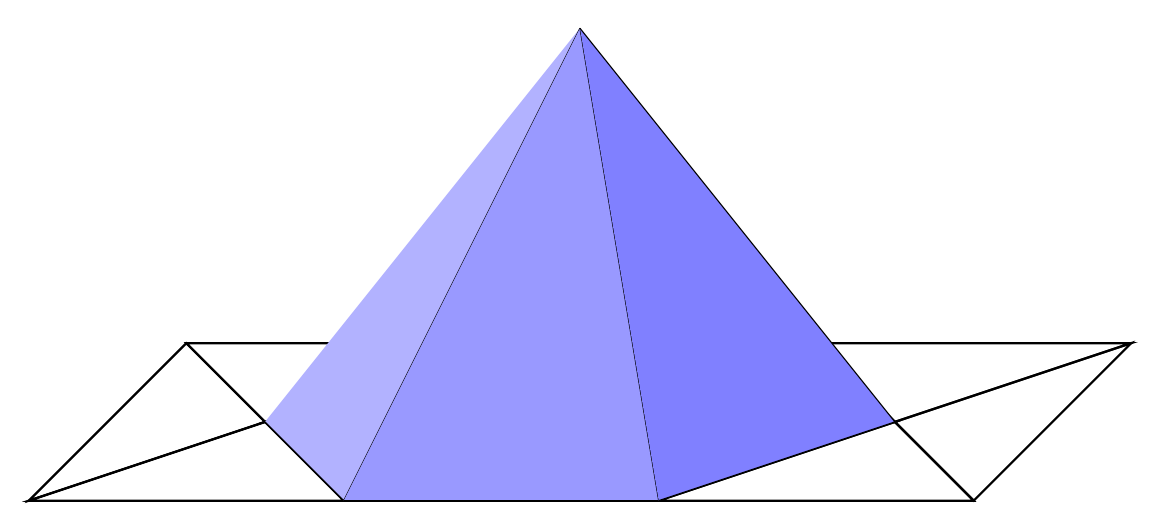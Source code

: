 \begin{tikzpicture}

% Define coordinates for vertices
\coordinate (A) at (0,0);
\coordinate (B) at (4,0);
\coordinate (C) at (7,1);
\coordinate (D) at (6,2);
\coordinate (E) at (2,2);
\coordinate (F) at (-1,1);
\coordinate (P) at (3,1);
\coordinate (Q) at (3,6);

\coordinate (LT) at (-2,2);
\coordinate (LB) at (-4,0);
\coordinate (RT) at (10,2);
\coordinate (RB) at (8,0);


% Draw triangles
\draw[thick] (A) -- (B) -- (P) -- cycle;
\draw[thick] (B) -- (C) -- (P) -- cycle;
\draw[thick] (C) -- (D) -- (P) -- cycle;
\draw[thick] (D) -- (E) -- (P) -- cycle;
\draw[thick] (E) -- (F) -- (P) -- cycle;
\draw[thick] (F) -- (A) -- (P) -- cycle;

\draw[thick] (F) -- (A) -- (LB) -- cycle;
\draw[thick] (F) -- (E) -- (LT) -- cycle;
\draw[thick] (F) -- (LB) -- (LT) -- cycle;

\draw[thick] (C) -- (B) -- (RB) -- cycle;
\draw[thick] (C) -- (D) -- (RT) -- cycle;
\draw[thick] (C) -- (RB) -- (RT) -- cycle;


% Draw circles at vertices
 % \filldraw (A) circle (2pt) node[anchor=east] {A};
 % \filldraw (B) circle (2pt) node[anchor=west] {B};
 % \filldraw (C) circle (2pt) node[anchor=west] {C};
 % \filldraw (D) circle (2pt) node[anchor=west] {D};
 % \filldraw (E) circle (2pt) node[anchor=west] {E};
 % \filldraw (F) circle (2pt) node[anchor=east] {F};

% Draw the hat function
\draw[fill={blue!30}] (F) -- (A) -- (Q);
\draw[fill={blue!40}] (A) -- (B) -- (Q);
\draw[fill={blue!50}] (B) -- (C) -- (Q);


\end{tikzpicture}

%%% Local Variables:
%%% mode: latex
%%% TeX-master: "linear-hat"
%%% End:
